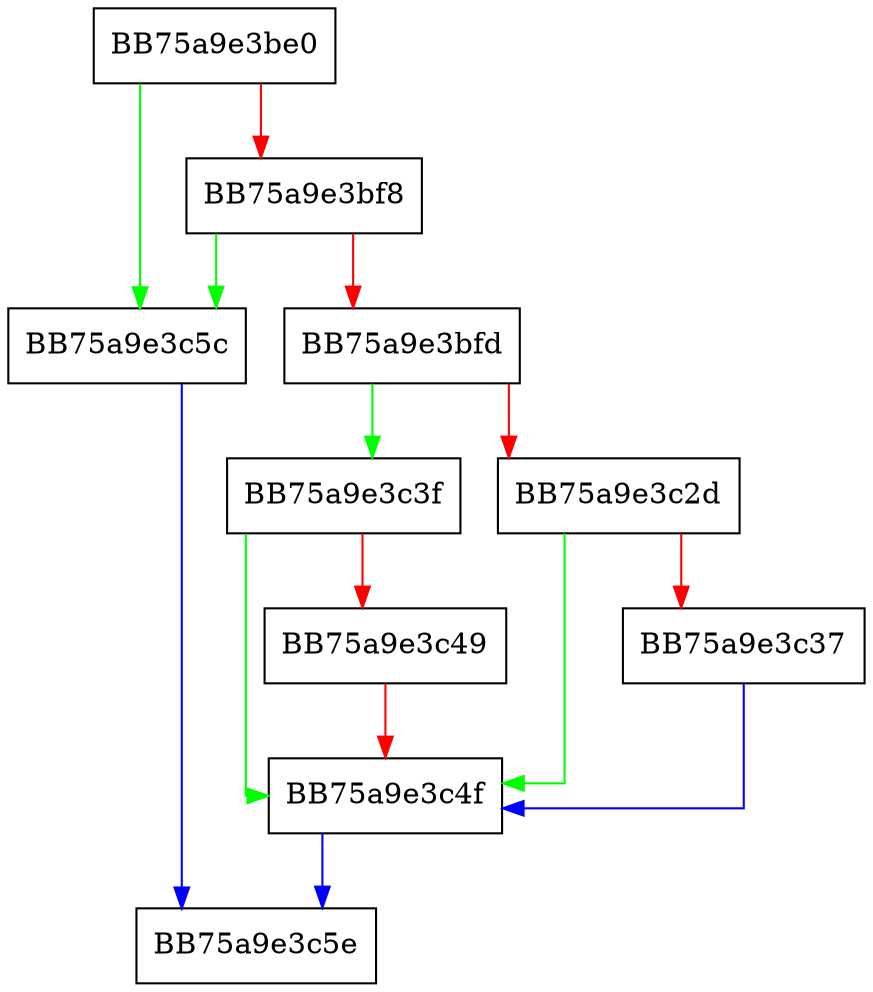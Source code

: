 digraph sqlite_open {
  node [shape="box"];
  graph [splines=ortho];
  BB75a9e3be0 -> BB75a9e3c5c [color="green"];
  BB75a9e3be0 -> BB75a9e3bf8 [color="red"];
  BB75a9e3bf8 -> BB75a9e3c5c [color="green"];
  BB75a9e3bf8 -> BB75a9e3bfd [color="red"];
  BB75a9e3bfd -> BB75a9e3c3f [color="green"];
  BB75a9e3bfd -> BB75a9e3c2d [color="red"];
  BB75a9e3c2d -> BB75a9e3c4f [color="green"];
  BB75a9e3c2d -> BB75a9e3c37 [color="red"];
  BB75a9e3c37 -> BB75a9e3c4f [color="blue"];
  BB75a9e3c3f -> BB75a9e3c4f [color="green"];
  BB75a9e3c3f -> BB75a9e3c49 [color="red"];
  BB75a9e3c49 -> BB75a9e3c4f [color="red"];
  BB75a9e3c4f -> BB75a9e3c5e [color="blue"];
  BB75a9e3c5c -> BB75a9e3c5e [color="blue"];
}